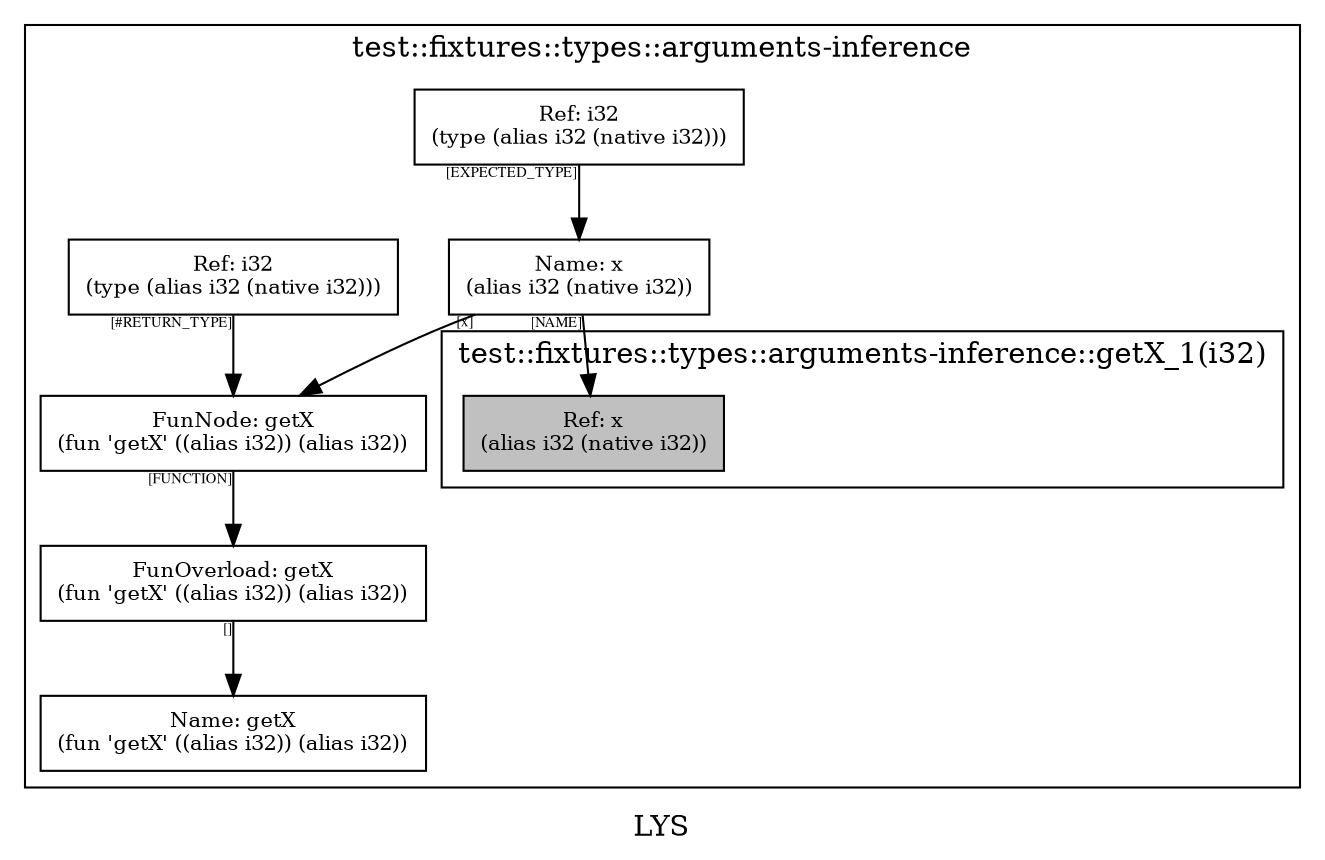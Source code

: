 digraph LYS {
  node [shape=box,fontsize=10];
  subgraph "cluster_test::fixtures::types::arguments-inference" {
    1 [label="FunOverload: getX\n(fun 'getX' ((alias i32)) (alias i32))", fillcolor=grey];
    2 [label="FunNode: getX\n(fun 'getX' ((alias i32)) (alias i32))", fillcolor=grey];
    3 [label="Name: x\n(alias i32 (native i32))", fillcolor=grey];
    4 [label="Ref: i32\n(type (alias i32 (native i32)))", fillcolor=grey];
    5 [label="Ref: i32\n(type (alias i32 (native i32)))", fillcolor=grey];
    6 [label="Name: getX\n(fun 'getX' ((alias i32)) (alias i32))", fillcolor=grey];
    subgraph "cluster_test::fixtures::types::arguments-inference_0" { rankdir=TB;
      node [style=filled, fillcolor=grey];
      7 [label="Ref: x\n(alias i32 (native i32))", fillcolor=grey];
      label="test::fixtures::types::arguments-inference::getX_1(i32)";
    }
    label="test::fixtures::types::arguments-inference";
  }
  1 -> 6[taillabel="[]" fontsize=7 fontname="times" color="black" ];
  2 -> 1[taillabel="[FUNCTION]" fontsize=7 fontname="times" color="black" ];
  3 -> 2[taillabel="[x]" fontsize=7 fontname="times" color="black" ];
  3 -> 7[taillabel="[NAME]" fontsize=7 fontname="times" color="black" ];
  4 -> 3[taillabel="[EXPECTED_TYPE]" fontsize=7 fontname="times" color="black" ];
  5 -> 2[taillabel="[#RETURN_TYPE]" fontsize=7 fontname="times" color="black" ];
  label="LYS";
}
